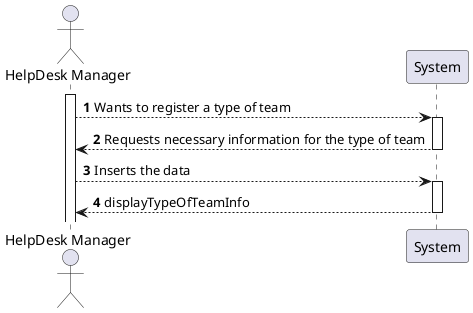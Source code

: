 @startuml
autonumber

actor "HelpDesk Manager" as HDM
participant "System" as UI

activate HDM
HDM --> UI : Wants to register a type of team
activate UI
    UI --> HDM : Requests necessary information for the type of team
deactivate UI
HDM --> UI : Inserts the data
activate UI
UI --> HDM : displayTypeOfTeamInfo
deactivate UI

@enduml